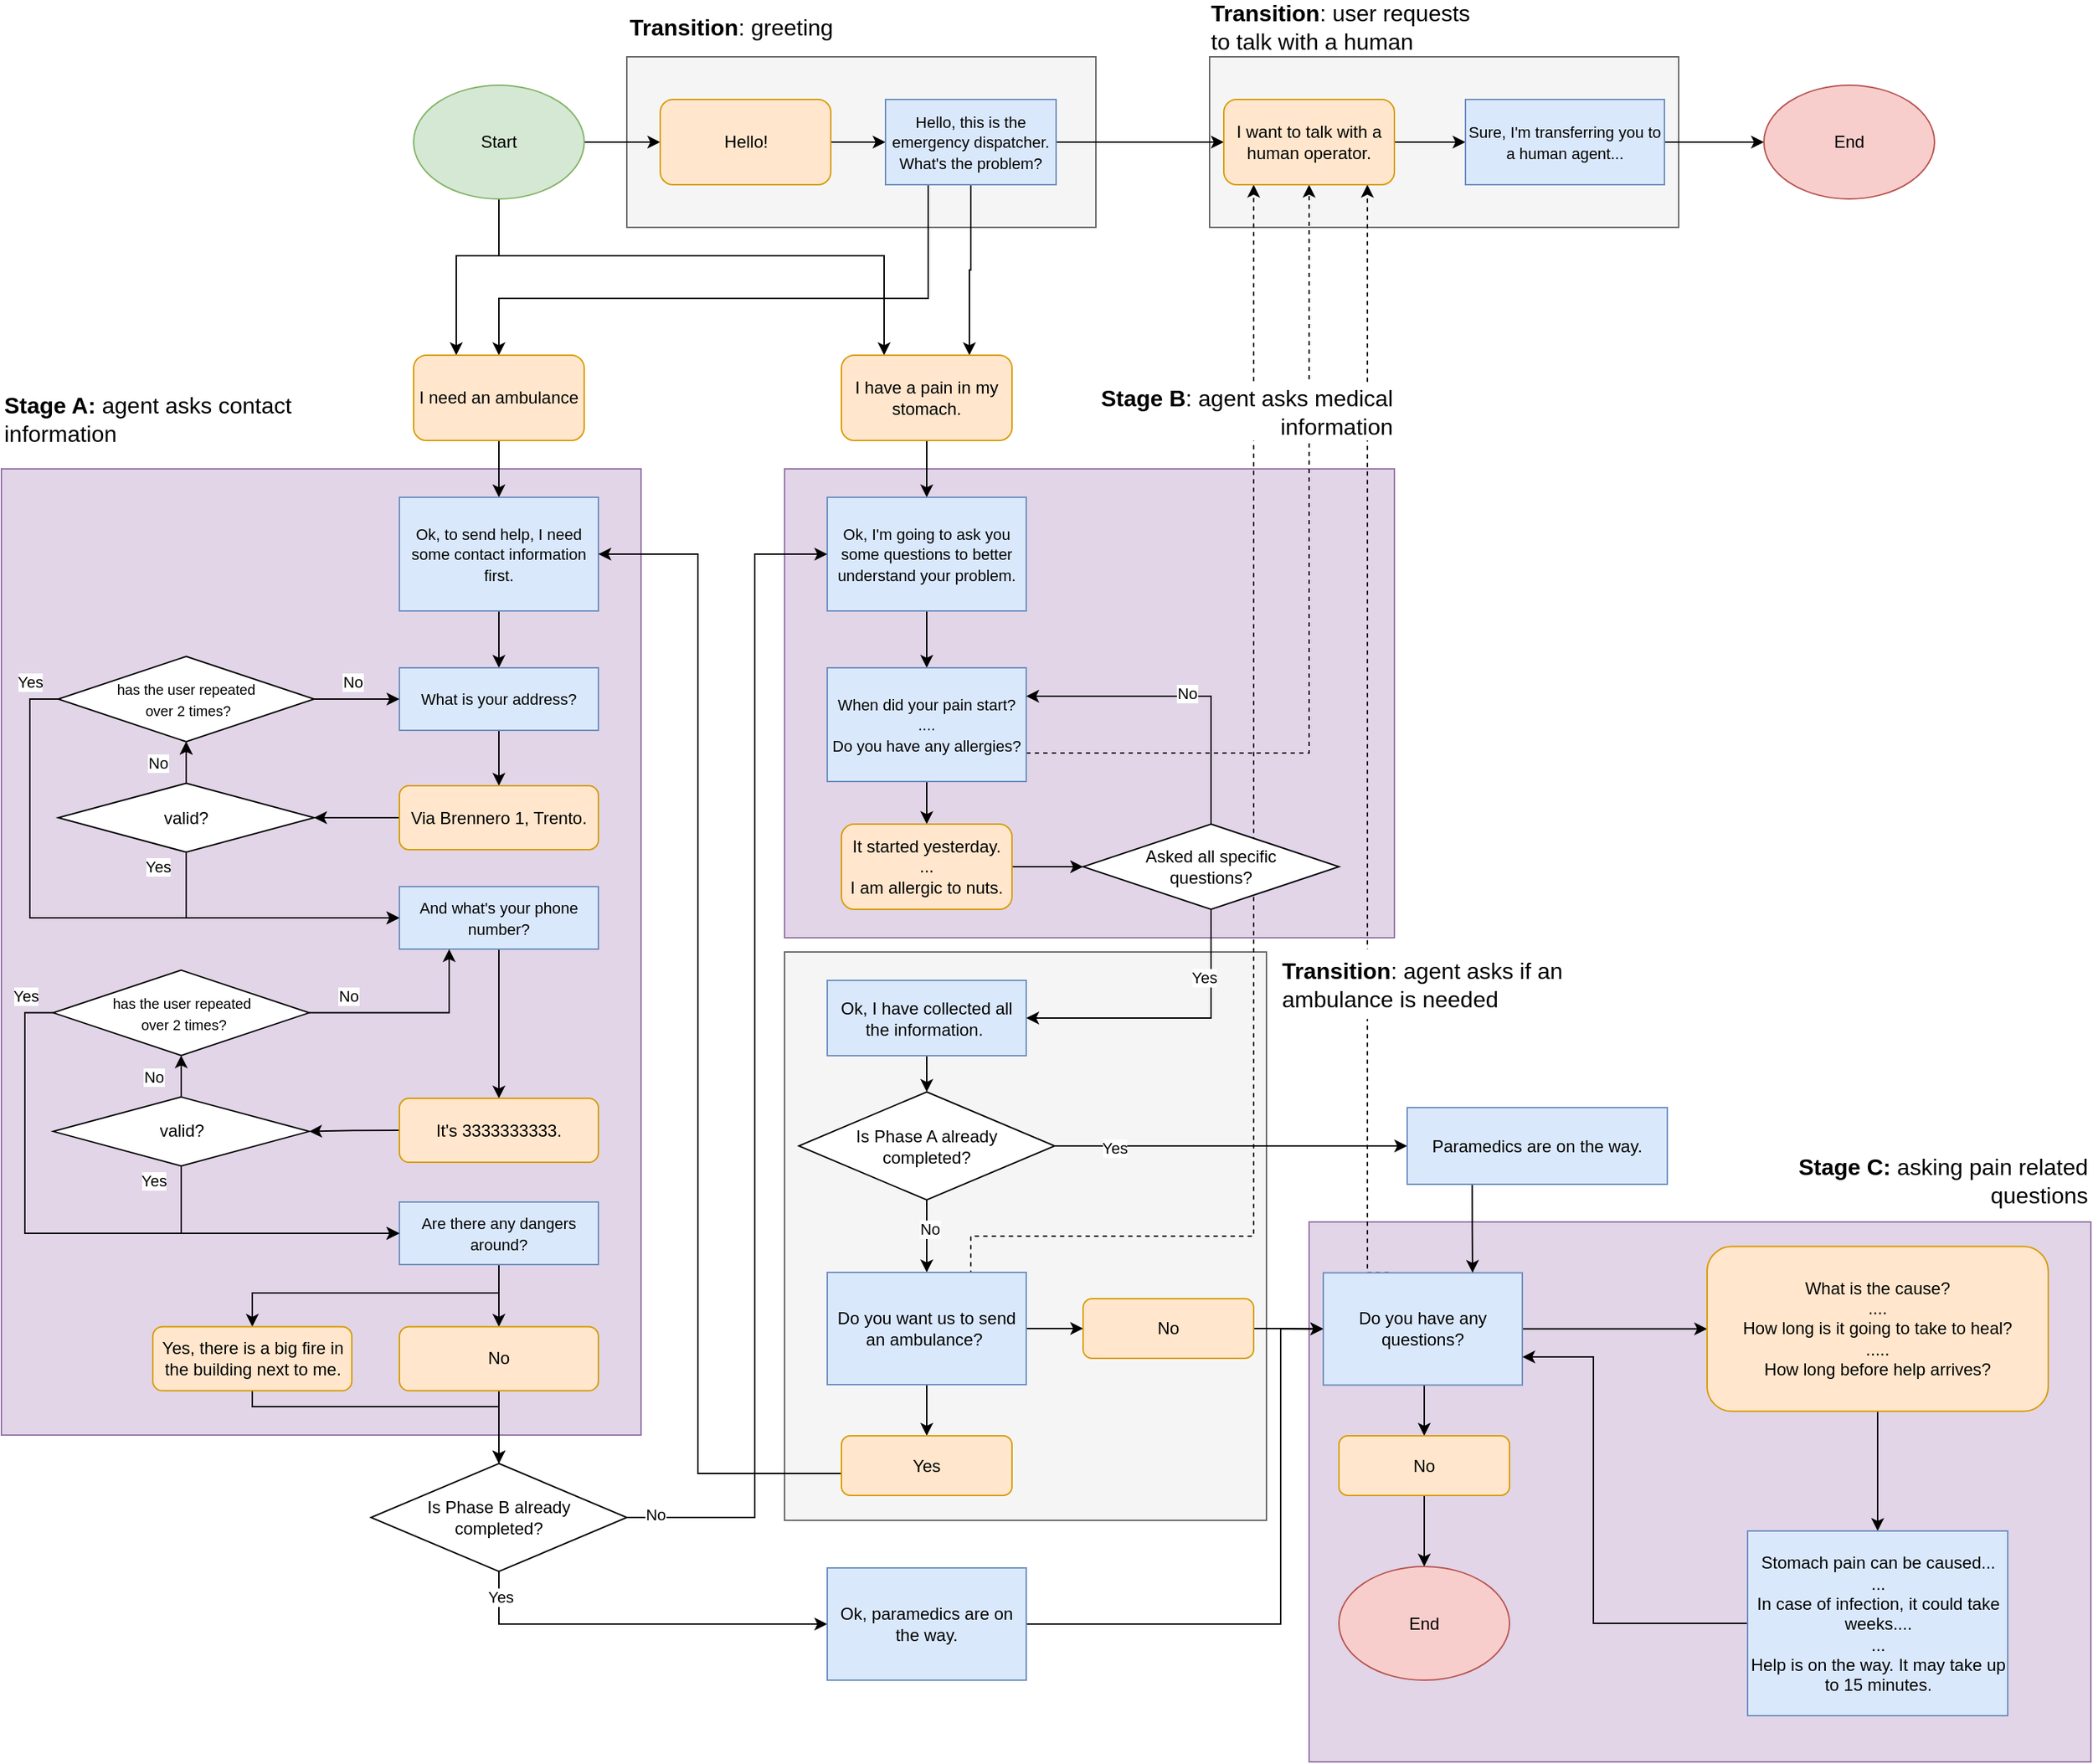 <mxfile version="23.1.1" type="device">
  <diagram name="Pagina-1" id="XwnCP6ZEijcdsJlgO7Of">
    <mxGraphModel dx="4147" dy="1750" grid="1" gridSize="10" guides="1" tooltips="1" connect="1" arrows="1" fold="1" page="1" pageScale="1" pageWidth="827" pageHeight="1169" math="0" shadow="0">
      <root>
        <mxCell id="0" />
        <mxCell id="1" parent="0" />
        <mxCell id="z77UJanitt6TLzBfVGAG-27" value="" style="rounded=0;whiteSpace=wrap;html=1;fillColor=#f5f5f5;strokeColor=#666666;fontColor=#333333;" parent="1" vertex="1">
          <mxGeometry x="381" y="690" width="339" height="400" as="geometry" />
        </mxCell>
        <mxCell id="Q1W1gEMNfPW142fc3Lqc-134" value="" style="rounded=0;whiteSpace=wrap;html=1;fillColor=#f5f5f5;strokeColor=#666666;fontColor=#333333;" parent="1" vertex="1">
          <mxGeometry x="680" y="60" width="330" height="120" as="geometry" />
        </mxCell>
        <mxCell id="Q1W1gEMNfPW142fc3Lqc-129" value="" style="rounded=0;whiteSpace=wrap;html=1;fillColor=#e1d5e7;strokeColor=#9673a6;" parent="1" vertex="1">
          <mxGeometry x="750" y="880" width="550" height="380" as="geometry" />
        </mxCell>
        <mxCell id="Q1W1gEMNfPW142fc3Lqc-78" value="" style="rounded=0;whiteSpace=wrap;html=1;fillColor=#f5f5f5;strokeColor=#666666;fontColor=#333333;" parent="1" vertex="1">
          <mxGeometry x="270" y="60" width="330" height="120" as="geometry" />
        </mxCell>
        <mxCell id="Q1W1gEMNfPW142fc3Lqc-65" value="" style="rounded=0;whiteSpace=wrap;html=1;fillColor=#e1d5e7;strokeColor=#9673a6;" parent="1" vertex="1">
          <mxGeometry x="381" y="350" width="429" height="330" as="geometry" />
        </mxCell>
        <mxCell id="Q1W1gEMNfPW142fc3Lqc-64" value="" style="rounded=0;whiteSpace=wrap;html=1;fillColor=#e1d5e7;strokeColor=#9673a6;" parent="1" vertex="1">
          <mxGeometry x="-170" y="350" width="450" height="680" as="geometry" />
        </mxCell>
        <mxCell id="Q1W1gEMNfPW142fc3Lqc-6" style="edgeStyle=orthogonalEdgeStyle;rounded=0;orthogonalLoop=1;jettySize=auto;html=1;exitX=1;exitY=0.5;exitDx=0;exitDy=0;entryX=0;entryY=0.5;entryDx=0;entryDy=0;" parent="1" source="Q1W1gEMNfPW142fc3Lqc-1" target="Q1W1gEMNfPW142fc3Lqc-2" edge="1">
          <mxGeometry relative="1" as="geometry" />
        </mxCell>
        <mxCell id="Q1W1gEMNfPW142fc3Lqc-147" style="edgeStyle=orthogonalEdgeStyle;rounded=0;orthogonalLoop=1;jettySize=auto;html=1;exitX=0.5;exitY=1;exitDx=0;exitDy=0;entryX=0.25;entryY=0;entryDx=0;entryDy=0;" parent="1" source="Q1W1gEMNfPW142fc3Lqc-1" target="Q1W1gEMNfPW142fc3Lqc-8" edge="1">
          <mxGeometry relative="1" as="geometry">
            <Array as="points">
              <mxPoint x="180" y="200" />
              <mxPoint x="451" y="200" />
            </Array>
          </mxGeometry>
        </mxCell>
        <mxCell id="z77UJanitt6TLzBfVGAG-24" style="edgeStyle=orthogonalEdgeStyle;rounded=0;orthogonalLoop=1;jettySize=auto;html=1;exitX=0.5;exitY=1;exitDx=0;exitDy=0;entryX=0.25;entryY=0;entryDx=0;entryDy=0;" parent="1" source="Q1W1gEMNfPW142fc3Lqc-1" target="Q1W1gEMNfPW142fc3Lqc-10" edge="1">
          <mxGeometry relative="1" as="geometry">
            <Array as="points">
              <mxPoint x="180" y="200" />
              <mxPoint x="150" y="200" />
            </Array>
          </mxGeometry>
        </mxCell>
        <mxCell id="Q1W1gEMNfPW142fc3Lqc-1" value="Start" style="ellipse;whiteSpace=wrap;html=1;fillColor=#d5e8d4;strokeColor=#82b366;" parent="1" vertex="1">
          <mxGeometry x="120" y="80" width="120" height="80" as="geometry" />
        </mxCell>
        <mxCell id="Q1W1gEMNfPW142fc3Lqc-7" style="edgeStyle=orthogonalEdgeStyle;rounded=0;orthogonalLoop=1;jettySize=auto;html=1;exitX=1;exitY=0.5;exitDx=0;exitDy=0;entryX=0;entryY=0.5;entryDx=0;entryDy=0;" parent="1" source="Q1W1gEMNfPW142fc3Lqc-2" target="Q1W1gEMNfPW142fc3Lqc-3" edge="1">
          <mxGeometry relative="1" as="geometry" />
        </mxCell>
        <mxCell id="Q1W1gEMNfPW142fc3Lqc-2" value="Hello!" style="rounded=1;whiteSpace=wrap;html=1;fillColor=#ffe6cc;strokeColor=#d79b00;" parent="1" vertex="1">
          <mxGeometry x="293.5" y="90" width="120" height="60" as="geometry" />
        </mxCell>
        <mxCell id="Q1W1gEMNfPW142fc3Lqc-137" style="edgeStyle=orthogonalEdgeStyle;rounded=0;orthogonalLoop=1;jettySize=auto;html=1;exitX=1;exitY=0.5;exitDx=0;exitDy=0;entryX=0;entryY=0.5;entryDx=0;entryDy=0;" parent="1" source="Q1W1gEMNfPW142fc3Lqc-3" target="Q1W1gEMNfPW142fc3Lqc-131" edge="1">
          <mxGeometry relative="1" as="geometry" />
        </mxCell>
        <mxCell id="Q1W1gEMNfPW142fc3Lqc-144" style="edgeStyle=orthogonalEdgeStyle;rounded=0;orthogonalLoop=1;jettySize=auto;html=1;exitX=0.5;exitY=1;exitDx=0;exitDy=0;entryX=0.75;entryY=0;entryDx=0;entryDy=0;" parent="1" source="Q1W1gEMNfPW142fc3Lqc-3" target="Q1W1gEMNfPW142fc3Lqc-8" edge="1">
          <mxGeometry relative="1" as="geometry" />
        </mxCell>
        <mxCell id="Q1W1gEMNfPW142fc3Lqc-146" style="edgeStyle=orthogonalEdgeStyle;rounded=0;orthogonalLoop=1;jettySize=auto;html=1;exitX=0.25;exitY=1;exitDx=0;exitDy=0;entryX=0.5;entryY=0;entryDx=0;entryDy=0;" parent="1" source="Q1W1gEMNfPW142fc3Lqc-3" target="Q1W1gEMNfPW142fc3Lqc-10" edge="1">
          <mxGeometry relative="1" as="geometry">
            <Array as="points">
              <mxPoint x="482" y="230" />
              <mxPoint x="180" y="230" />
            </Array>
          </mxGeometry>
        </mxCell>
        <mxCell id="Q1W1gEMNfPW142fc3Lqc-3" value="&lt;font style=&quot;font-size: 11px;&quot;&gt;Hello, this is the emergency dispatcher. &lt;br&gt;What&#39;s the problem?&lt;/font&gt;" style="rounded=0;whiteSpace=wrap;html=1;fillColor=#dae8fc;strokeColor=#6c8ebf;" parent="1" vertex="1">
          <mxGeometry x="452" y="90" width="120" height="60" as="geometry" />
        </mxCell>
        <mxCell id="Q1W1gEMNfPW142fc3Lqc-15" style="edgeStyle=orthogonalEdgeStyle;rounded=0;orthogonalLoop=1;jettySize=auto;html=1;exitX=0.5;exitY=1;exitDx=0;exitDy=0;entryX=0.5;entryY=0;entryDx=0;entryDy=0;" parent="1" source="Q1W1gEMNfPW142fc3Lqc-8" target="Q1W1gEMNfPW142fc3Lqc-14" edge="1">
          <mxGeometry relative="1" as="geometry" />
        </mxCell>
        <mxCell id="Q1W1gEMNfPW142fc3Lqc-8" value="I have a pain in my stomach." style="rounded=1;whiteSpace=wrap;html=1;fillColor=#ffe6cc;strokeColor=#d79b00;" parent="1" vertex="1">
          <mxGeometry x="421" y="270" width="120" height="60" as="geometry" />
        </mxCell>
        <mxCell id="Q1W1gEMNfPW142fc3Lqc-52" style="edgeStyle=orthogonalEdgeStyle;rounded=0;orthogonalLoop=1;jettySize=auto;html=1;exitX=0.5;exitY=1;exitDx=0;exitDy=0;entryX=0.5;entryY=0;entryDx=0;entryDy=0;" parent="1" source="Q1W1gEMNfPW142fc3Lqc-10" target="Q1W1gEMNfPW142fc3Lqc-29" edge="1">
          <mxGeometry relative="1" as="geometry" />
        </mxCell>
        <mxCell id="Q1W1gEMNfPW142fc3Lqc-10" value="I need an ambulance" style="rounded=1;whiteSpace=wrap;html=1;fillColor=#ffe6cc;strokeColor=#d79b00;" parent="1" vertex="1">
          <mxGeometry x="120" y="270" width="120" height="60" as="geometry" />
        </mxCell>
        <mxCell id="Q1W1gEMNfPW142fc3Lqc-25" style="edgeStyle=orthogonalEdgeStyle;rounded=0;orthogonalLoop=1;jettySize=auto;html=1;exitX=0.5;exitY=1;exitDx=0;exitDy=0;entryX=0.5;entryY=0;entryDx=0;entryDy=0;" parent="1" source="Q1W1gEMNfPW142fc3Lqc-14" target="Q1W1gEMNfPW142fc3Lqc-16" edge="1">
          <mxGeometry relative="1" as="geometry" />
        </mxCell>
        <mxCell id="Q1W1gEMNfPW142fc3Lqc-14" value="&lt;span style=&quot;font-size: 11px;&quot;&gt;Ok, I&#39;m going to ask you some questions to better understand your problem.&lt;/span&gt;" style="rounded=0;whiteSpace=wrap;html=1;fillColor=#dae8fc;strokeColor=#6c8ebf;" parent="1" vertex="1">
          <mxGeometry x="411" y="370" width="140" height="80" as="geometry" />
        </mxCell>
        <mxCell id="Q1W1gEMNfPW142fc3Lqc-61" style="edgeStyle=orthogonalEdgeStyle;rounded=0;orthogonalLoop=1;jettySize=auto;html=1;exitX=0.5;exitY=1;exitDx=0;exitDy=0;entryX=0.5;entryY=0;entryDx=0;entryDy=0;" parent="1" source="Q1W1gEMNfPW142fc3Lqc-16" target="Q1W1gEMNfPW142fc3Lqc-20" edge="1">
          <mxGeometry relative="1" as="geometry" />
        </mxCell>
        <mxCell id="Q1W1gEMNfPW142fc3Lqc-139" style="edgeStyle=orthogonalEdgeStyle;rounded=0;orthogonalLoop=1;jettySize=auto;html=1;exitX=1;exitY=0.75;exitDx=0;exitDy=0;entryX=0.5;entryY=1;entryDx=0;entryDy=0;dashed=1;" parent="1" source="Q1W1gEMNfPW142fc3Lqc-16" target="Q1W1gEMNfPW142fc3Lqc-131" edge="1">
          <mxGeometry relative="1" as="geometry" />
        </mxCell>
        <mxCell id="Q1W1gEMNfPW142fc3Lqc-16" value="&lt;span style=&quot;font-size: 11px;&quot;&gt;When did your pain start?&lt;br&gt;....&lt;br&gt;Do you have any allergies?&lt;br&gt;&lt;/span&gt;" style="rounded=0;whiteSpace=wrap;html=1;fillColor=#dae8fc;strokeColor=#6c8ebf;" parent="1" vertex="1">
          <mxGeometry x="411" y="490" width="140" height="80" as="geometry" />
        </mxCell>
        <mxCell id="Q1W1gEMNfPW142fc3Lqc-28" style="edgeStyle=orthogonalEdgeStyle;rounded=0;orthogonalLoop=1;jettySize=auto;html=1;exitX=1;exitY=0.5;exitDx=0;exitDy=0;entryX=0;entryY=0.5;entryDx=0;entryDy=0;" parent="1" source="Q1W1gEMNfPW142fc3Lqc-20" target="Q1W1gEMNfPW142fc3Lqc-21" edge="1">
          <mxGeometry relative="1" as="geometry" />
        </mxCell>
        <mxCell id="Q1W1gEMNfPW142fc3Lqc-20" value="It started yesterday.&lt;br&gt;...&lt;br&gt;I am allergic to nuts." style="rounded=1;whiteSpace=wrap;html=1;fillColor=#ffe6cc;strokeColor=#d79b00;" parent="1" vertex="1">
          <mxGeometry x="421" y="600" width="120" height="60" as="geometry" />
        </mxCell>
        <mxCell id="Q1W1gEMNfPW142fc3Lqc-26" style="edgeStyle=orthogonalEdgeStyle;rounded=0;orthogonalLoop=1;jettySize=auto;html=1;exitX=0.5;exitY=0;exitDx=0;exitDy=0;entryX=1;entryY=0.25;entryDx=0;entryDy=0;" parent="1" source="Q1W1gEMNfPW142fc3Lqc-21" target="Q1W1gEMNfPW142fc3Lqc-16" edge="1">
          <mxGeometry relative="1" as="geometry" />
        </mxCell>
        <mxCell id="Q1W1gEMNfPW142fc3Lqc-149" value="No" style="edgeLabel;html=1;align=center;verticalAlign=middle;resizable=0;points=[];" parent="Q1W1gEMNfPW142fc3Lqc-26" vertex="1" connectable="0">
          <mxGeometry x="-0.021" y="-2" relative="1" as="geometry">
            <mxPoint as="offset" />
          </mxGeometry>
        </mxCell>
        <mxCell id="Q1W1gEMNfPW142fc3Lqc-103" style="edgeStyle=orthogonalEdgeStyle;rounded=0;orthogonalLoop=1;jettySize=auto;html=1;exitX=0.5;exitY=1;exitDx=0;exitDy=0;entryX=1;entryY=0.5;entryDx=0;entryDy=0;" parent="1" source="Q1W1gEMNfPW142fc3Lqc-21" target="Q1W1gEMNfPW142fc3Lqc-100" edge="1">
          <mxGeometry relative="1" as="geometry" />
        </mxCell>
        <mxCell id="Q1W1gEMNfPW142fc3Lqc-148" value="Yes" style="edgeLabel;html=1;align=center;verticalAlign=middle;resizable=0;points=[];" parent="Q1W1gEMNfPW142fc3Lqc-103" vertex="1" connectable="0">
          <mxGeometry x="-0.534" y="-5" relative="1" as="geometry">
            <mxPoint as="offset" />
          </mxGeometry>
        </mxCell>
        <mxCell id="Q1W1gEMNfPW142fc3Lqc-51" style="edgeStyle=orthogonalEdgeStyle;rounded=0;orthogonalLoop=1;jettySize=auto;html=1;exitX=0.5;exitY=1;exitDx=0;exitDy=0;entryX=0.5;entryY=0;entryDx=0;entryDy=0;" parent="1" source="Q1W1gEMNfPW142fc3Lqc-29" target="Q1W1gEMNfPW142fc3Lqc-30" edge="1">
          <mxGeometry relative="1" as="geometry" />
        </mxCell>
        <mxCell id="Q1W1gEMNfPW142fc3Lqc-29" value="&lt;span style=&quot;font-size: 11px;&quot;&gt;Ok, to send help, I need some contact information first.&lt;/span&gt;" style="rounded=0;whiteSpace=wrap;html=1;fillColor=#dae8fc;strokeColor=#6c8ebf;" parent="1" vertex="1">
          <mxGeometry x="110" y="370" width="140" height="80" as="geometry" />
        </mxCell>
        <mxCell id="Q1W1gEMNfPW142fc3Lqc-42" style="edgeStyle=orthogonalEdgeStyle;rounded=0;orthogonalLoop=1;jettySize=auto;html=1;exitX=0.5;exitY=1;exitDx=0;exitDy=0;entryX=0.5;entryY=0;entryDx=0;entryDy=0;" parent="1" source="Q1W1gEMNfPW142fc3Lqc-30" target="Q1W1gEMNfPW142fc3Lqc-32" edge="1">
          <mxGeometry relative="1" as="geometry" />
        </mxCell>
        <mxCell id="Q1W1gEMNfPW142fc3Lqc-30" value="&lt;span style=&quot;font-size: 11px;&quot;&gt;What is your address?&lt;br&gt;&lt;/span&gt;" style="rounded=0;whiteSpace=wrap;html=1;fillColor=#dae8fc;strokeColor=#6c8ebf;" parent="1" vertex="1">
          <mxGeometry x="110" y="490" width="140" height="44" as="geometry" />
        </mxCell>
        <mxCell id="Q1W1gEMNfPW142fc3Lqc-34" style="edgeStyle=orthogonalEdgeStyle;rounded=0;orthogonalLoop=1;jettySize=auto;html=1;exitX=0;exitY=0.5;exitDx=0;exitDy=0;entryX=1;entryY=0.5;entryDx=0;entryDy=0;" parent="1" source="Q1W1gEMNfPW142fc3Lqc-32" target="Q1W1gEMNfPW142fc3Lqc-33" edge="1">
          <mxGeometry relative="1" as="geometry" />
        </mxCell>
        <mxCell id="Q1W1gEMNfPW142fc3Lqc-32" value="Via Brennero 1, Trento." style="rounded=1;whiteSpace=wrap;html=1;fillColor=#ffe6cc;strokeColor=#d79b00;" parent="1" vertex="1">
          <mxGeometry x="110" y="573" width="140" height="45" as="geometry" />
        </mxCell>
        <mxCell id="Q1W1gEMNfPW142fc3Lqc-38" style="edgeStyle=orthogonalEdgeStyle;rounded=0;orthogonalLoop=1;jettySize=auto;html=1;exitX=0.5;exitY=0;exitDx=0;exitDy=0;entryX=0.5;entryY=1;entryDx=0;entryDy=0;" parent="1" source="Q1W1gEMNfPW142fc3Lqc-33" target="Q1W1gEMNfPW142fc3Lqc-37" edge="1">
          <mxGeometry relative="1" as="geometry" />
        </mxCell>
        <mxCell id="Q1W1gEMNfPW142fc3Lqc-47" style="edgeStyle=orthogonalEdgeStyle;rounded=0;orthogonalLoop=1;jettySize=auto;html=1;exitX=0.5;exitY=1;exitDx=0;exitDy=0;entryX=0;entryY=0.5;entryDx=0;entryDy=0;" parent="1" source="Q1W1gEMNfPW142fc3Lqc-33" target="Q1W1gEMNfPW142fc3Lqc-36" edge="1">
          <mxGeometry relative="1" as="geometry" />
        </mxCell>
        <mxCell id="Q1W1gEMNfPW142fc3Lqc-58" value="Yes" style="edgeLabel;html=1;align=center;verticalAlign=middle;resizable=0;points=[];" parent="Q1W1gEMNfPW142fc3Lqc-47" vertex="1" connectable="0">
          <mxGeometry x="-0.865" y="-2" relative="1" as="geometry">
            <mxPoint x="-18" y="-3" as="offset" />
          </mxGeometry>
        </mxCell>
        <mxCell id="Q1W1gEMNfPW142fc3Lqc-59" value="" style="edgeStyle=orthogonalEdgeStyle;rounded=0;orthogonalLoop=1;jettySize=auto;html=1;" parent="1" source="Q1W1gEMNfPW142fc3Lqc-33" target="Q1W1gEMNfPW142fc3Lqc-37" edge="1">
          <mxGeometry relative="1" as="geometry" />
        </mxCell>
        <mxCell id="Q1W1gEMNfPW142fc3Lqc-60" value="No" style="edgeLabel;html=1;align=center;verticalAlign=middle;resizable=0;points=[];" parent="Q1W1gEMNfPW142fc3Lqc-59" vertex="1" connectable="0">
          <mxGeometry x="0.408" relative="1" as="geometry">
            <mxPoint x="-20" as="offset" />
          </mxGeometry>
        </mxCell>
        <mxCell id="Q1W1gEMNfPW142fc3Lqc-33" value="valid?" style="rhombus;whiteSpace=wrap;html=1;" parent="1" vertex="1">
          <mxGeometry x="-130" y="571.25" width="180" height="48.5" as="geometry" />
        </mxCell>
        <mxCell id="Q1W1gEMNfPW142fc3Lqc-45" style="edgeStyle=orthogonalEdgeStyle;rounded=0;orthogonalLoop=1;jettySize=auto;html=1;exitX=0.5;exitY=1;exitDx=0;exitDy=0;entryX=0.5;entryY=0;entryDx=0;entryDy=0;" parent="1" source="Q1W1gEMNfPW142fc3Lqc-36" target="Q1W1gEMNfPW142fc3Lqc-43" edge="1">
          <mxGeometry relative="1" as="geometry" />
        </mxCell>
        <mxCell id="Q1W1gEMNfPW142fc3Lqc-36" value="&lt;span style=&quot;font-size: 11px;&quot;&gt;And what&#39;s your phone number?&lt;br&gt;&lt;/span&gt;" style="rounded=0;whiteSpace=wrap;html=1;fillColor=#dae8fc;strokeColor=#6c8ebf;" parent="1" vertex="1">
          <mxGeometry x="110" y="644" width="140" height="44" as="geometry" />
        </mxCell>
        <mxCell id="Q1W1gEMNfPW142fc3Lqc-40" style="edgeStyle=orthogonalEdgeStyle;rounded=0;orthogonalLoop=1;jettySize=auto;html=1;exitX=1;exitY=0.5;exitDx=0;exitDy=0;entryX=0;entryY=0.5;entryDx=0;entryDy=0;" parent="1" source="Q1W1gEMNfPW142fc3Lqc-37" target="Q1W1gEMNfPW142fc3Lqc-30" edge="1">
          <mxGeometry relative="1" as="geometry" />
        </mxCell>
        <mxCell id="Q1W1gEMNfPW142fc3Lqc-41" value="No" style="edgeLabel;html=1;align=center;verticalAlign=middle;resizable=0;points=[];" parent="Q1W1gEMNfPW142fc3Lqc-40" vertex="1" connectable="0">
          <mxGeometry x="-0.097" y="-2" relative="1" as="geometry">
            <mxPoint y="-14" as="offset" />
          </mxGeometry>
        </mxCell>
        <mxCell id="Q1W1gEMNfPW142fc3Lqc-49" style="edgeStyle=orthogonalEdgeStyle;rounded=0;orthogonalLoop=1;jettySize=auto;html=1;exitX=0;exitY=0.5;exitDx=0;exitDy=0;entryX=0;entryY=0.5;entryDx=0;entryDy=0;" parent="1" source="Q1W1gEMNfPW142fc3Lqc-37" target="Q1W1gEMNfPW142fc3Lqc-36" edge="1">
          <mxGeometry relative="1" as="geometry" />
        </mxCell>
        <mxCell id="Q1W1gEMNfPW142fc3Lqc-50" value="Yes" style="edgeLabel;html=1;align=center;verticalAlign=middle;resizable=0;points=[];" parent="Q1W1gEMNfPW142fc3Lqc-49" vertex="1" connectable="0">
          <mxGeometry x="-0.787" relative="1" as="geometry">
            <mxPoint y="-38" as="offset" />
          </mxGeometry>
        </mxCell>
        <mxCell id="Q1W1gEMNfPW142fc3Lqc-37" value="&lt;font style=&quot;font-size: 10px;&quot;&gt;has the user repeated &lt;br&gt;&amp;nbsp;over 2 times?&lt;/font&gt;" style="rhombus;whiteSpace=wrap;html=1;" parent="1" vertex="1">
          <mxGeometry x="-130" y="482" width="180" height="60" as="geometry" />
        </mxCell>
        <mxCell id="z77UJanitt6TLzBfVGAG-13" style="edgeStyle=orthogonalEdgeStyle;rounded=0;orthogonalLoop=1;jettySize=auto;html=1;exitX=0;exitY=0.5;exitDx=0;exitDy=0;entryX=1;entryY=0.5;entryDx=0;entryDy=0;" parent="1" source="Q1W1gEMNfPW142fc3Lqc-43" target="z77UJanitt6TLzBfVGAG-6" edge="1">
          <mxGeometry relative="1" as="geometry" />
        </mxCell>
        <mxCell id="Q1W1gEMNfPW142fc3Lqc-43" value="It&#39;s 3333333333." style="rounded=1;whiteSpace=wrap;html=1;fillColor=#ffe6cc;strokeColor=#d79b00;" parent="1" vertex="1">
          <mxGeometry x="110" y="793.06" width="140" height="45" as="geometry" />
        </mxCell>
        <mxCell id="Q1W1gEMNfPW142fc3Lqc-88" style="edgeStyle=orthogonalEdgeStyle;rounded=0;orthogonalLoop=1;jettySize=auto;html=1;exitX=0.5;exitY=1;exitDx=0;exitDy=0;entryX=0.5;entryY=0;entryDx=0;entryDy=0;" parent="1" source="Q1W1gEMNfPW142fc3Lqc-68" target="Q1W1gEMNfPW142fc3Lqc-82" edge="1">
          <mxGeometry relative="1" as="geometry" />
        </mxCell>
        <mxCell id="Q1W1gEMNfPW142fc3Lqc-89" value="No" style="edgeLabel;html=1;align=center;verticalAlign=middle;resizable=0;points=[];" parent="Q1W1gEMNfPW142fc3Lqc-88" vertex="1" connectable="0">
          <mxGeometry x="-0.206" y="2" relative="1" as="geometry">
            <mxPoint as="offset" />
          </mxGeometry>
        </mxCell>
        <mxCell id="Q1W1gEMNfPW142fc3Lqc-97" style="edgeStyle=orthogonalEdgeStyle;rounded=0;orthogonalLoop=1;jettySize=auto;html=1;exitX=1;exitY=0.5;exitDx=0;exitDy=0;entryX=0;entryY=0.5;entryDx=0;entryDy=0;" parent="1" source="Q1W1gEMNfPW142fc3Lqc-68" target="Q1W1gEMNfPW142fc3Lqc-108" edge="1">
          <mxGeometry relative="1" as="geometry" />
        </mxCell>
        <mxCell id="Q1W1gEMNfPW142fc3Lqc-109" value="Yes" style="edgeLabel;html=1;align=center;verticalAlign=middle;resizable=0;points=[];" parent="Q1W1gEMNfPW142fc3Lqc-97" vertex="1" connectable="0">
          <mxGeometry x="-0.663" y="-1" relative="1" as="geometry">
            <mxPoint as="offset" />
          </mxGeometry>
        </mxCell>
        <mxCell id="Q1W1gEMNfPW142fc3Lqc-68" value="Is Phase A already&lt;br&gt;completed?" style="rhombus;whiteSpace=wrap;html=1;" parent="1" vertex="1">
          <mxGeometry x="391" y="788.5" width="180" height="76" as="geometry" />
        </mxCell>
        <mxCell id="Q1W1gEMNfPW142fc3Lqc-76" style="edgeStyle=orthogonalEdgeStyle;rounded=0;orthogonalLoop=1;jettySize=auto;html=1;exitX=1;exitY=0.5;exitDx=0;exitDy=0;entryX=0;entryY=0.5;entryDx=0;entryDy=0;" parent="1" source="Q1W1gEMNfPW142fc3Lqc-69" target="Q1W1gEMNfPW142fc3Lqc-14" edge="1">
          <mxGeometry relative="1" as="geometry">
            <Array as="points">
              <mxPoint x="360" y="1088" />
              <mxPoint x="360" y="410" />
            </Array>
          </mxGeometry>
        </mxCell>
        <mxCell id="Q1W1gEMNfPW142fc3Lqc-77" value="No" style="edgeLabel;html=1;align=center;verticalAlign=middle;resizable=0;points=[];" parent="Q1W1gEMNfPW142fc3Lqc-76" vertex="1" connectable="0">
          <mxGeometry x="-0.951" y="3" relative="1" as="geometry">
            <mxPoint y="1" as="offset" />
          </mxGeometry>
        </mxCell>
        <mxCell id="Q1W1gEMNfPW142fc3Lqc-115" style="edgeStyle=orthogonalEdgeStyle;rounded=0;orthogonalLoop=1;jettySize=auto;html=1;exitX=0.5;exitY=1;exitDx=0;exitDy=0;entryX=0;entryY=0.5;entryDx=0;entryDy=0;" parent="1" source="Q1W1gEMNfPW142fc3Lqc-69" target="Q1W1gEMNfPW142fc3Lqc-95" edge="1">
          <mxGeometry relative="1" as="geometry" />
        </mxCell>
        <mxCell id="Q1W1gEMNfPW142fc3Lqc-116" value="Yes" style="edgeLabel;html=1;align=center;verticalAlign=middle;resizable=0;points=[];" parent="Q1W1gEMNfPW142fc3Lqc-115" vertex="1" connectable="0">
          <mxGeometry x="-0.867" y="1" relative="1" as="geometry">
            <mxPoint as="offset" />
          </mxGeometry>
        </mxCell>
        <mxCell id="Q1W1gEMNfPW142fc3Lqc-69" value="Is Phase B already &lt;br&gt;completed?" style="rhombus;whiteSpace=wrap;html=1;" parent="1" vertex="1">
          <mxGeometry x="90" y="1050" width="180" height="76" as="geometry" />
        </mxCell>
        <mxCell id="Q1W1gEMNfPW142fc3Lqc-79" value="&lt;b&gt;Transition&lt;/b&gt;: greeting" style="text;html=1;strokeColor=none;fillColor=default;align=left;verticalAlign=middle;whiteSpace=wrap;rounded=0;fontSize=16;" parent="1" vertex="1">
          <mxGeometry x="270" y="24" width="180" height="30" as="geometry" />
        </mxCell>
        <mxCell id="Q1W1gEMNfPW142fc3Lqc-80" value="&lt;b&gt;Stage A:&lt;/b&gt; agent asks contact information" style="text;html=1;strokeColor=none;fillColor=default;align=left;verticalAlign=middle;whiteSpace=wrap;rounded=0;fontSize=16;" parent="1" vertex="1">
          <mxGeometry x="-170" y="290" width="220" height="50" as="geometry" />
        </mxCell>
        <mxCell id="Q1W1gEMNfPW142fc3Lqc-87" style="edgeStyle=orthogonalEdgeStyle;rounded=0;orthogonalLoop=1;jettySize=auto;html=1;exitX=0.5;exitY=1;exitDx=0;exitDy=0;entryX=0.5;entryY=0;entryDx=0;entryDy=0;" parent="1" source="Q1W1gEMNfPW142fc3Lqc-82" target="Q1W1gEMNfPW142fc3Lqc-85" edge="1">
          <mxGeometry relative="1" as="geometry" />
        </mxCell>
        <mxCell id="Q1W1gEMNfPW142fc3Lqc-106" style="edgeStyle=orthogonalEdgeStyle;rounded=0;orthogonalLoop=1;jettySize=auto;html=1;exitX=1;exitY=0.5;exitDx=0;exitDy=0;entryX=0;entryY=0.5;entryDx=0;entryDy=0;" parent="1" source="Q1W1gEMNfPW142fc3Lqc-82" target="Q1W1gEMNfPW142fc3Lqc-105" edge="1">
          <mxGeometry relative="1" as="geometry" />
        </mxCell>
        <mxCell id="Q1W1gEMNfPW142fc3Lqc-138" style="edgeStyle=orthogonalEdgeStyle;rounded=0;orthogonalLoop=1;jettySize=auto;html=1;exitX=1;exitY=0.25;exitDx=0;exitDy=0;entryX=0.5;entryY=1;entryDx=0;entryDy=0;dashed=1;" parent="1" edge="1">
          <mxGeometry relative="1" as="geometry">
            <mxPoint x="512" y="935.25" as="sourcePoint" />
            <mxPoint x="711.0" y="150" as="targetPoint" />
            <Array as="points">
              <mxPoint x="512" y="890" />
              <mxPoint x="711" y="890" />
            </Array>
          </mxGeometry>
        </mxCell>
        <mxCell id="Q1W1gEMNfPW142fc3Lqc-82" value="Do you want us to send an ambulance?&amp;nbsp;" style="rounded=0;whiteSpace=wrap;html=1;fillColor=#dae8fc;strokeColor=#6c8ebf;" parent="1" vertex="1">
          <mxGeometry x="411" y="915.5" width="140" height="79" as="geometry" />
        </mxCell>
        <mxCell id="Q1W1gEMNfPW142fc3Lqc-86" style="edgeStyle=orthogonalEdgeStyle;rounded=0;orthogonalLoop=1;jettySize=auto;html=1;exitX=0;exitY=0.5;exitDx=0;exitDy=0;entryX=1;entryY=0.5;entryDx=0;entryDy=0;" parent="1" source="Q1W1gEMNfPW142fc3Lqc-85" target="Q1W1gEMNfPW142fc3Lqc-29" edge="1">
          <mxGeometry relative="1" as="geometry">
            <Array as="points">
              <mxPoint x="320" y="1057" />
              <mxPoint x="320" y="410" />
            </Array>
          </mxGeometry>
        </mxCell>
        <mxCell id="Q1W1gEMNfPW142fc3Lqc-85" value="Yes" style="rounded=1;whiteSpace=wrap;html=1;fillColor=#ffe6cc;strokeColor=#d79b00;" parent="1" vertex="1">
          <mxGeometry x="421" y="1030.5" width="120" height="42" as="geometry" />
        </mxCell>
        <mxCell id="Q1W1gEMNfPW142fc3Lqc-117" style="edgeStyle=orthogonalEdgeStyle;rounded=0;orthogonalLoop=1;jettySize=auto;html=1;exitX=1;exitY=0.5;exitDx=0;exitDy=0;entryX=0;entryY=0.5;entryDx=0;entryDy=0;" parent="1" source="Q1W1gEMNfPW142fc3Lqc-95" target="Q1W1gEMNfPW142fc3Lqc-96" edge="1">
          <mxGeometry relative="1" as="geometry">
            <Array as="points">
              <mxPoint x="730" y="1163" />
              <mxPoint x="730" y="955" />
            </Array>
          </mxGeometry>
        </mxCell>
        <mxCell id="Q1W1gEMNfPW142fc3Lqc-95" value="Ok, paramedics are on the way." style="rounded=0;whiteSpace=wrap;html=1;fillColor=#dae8fc;strokeColor=#6c8ebf;" parent="1" vertex="1">
          <mxGeometry x="411" y="1123.5" width="140" height="79" as="geometry" />
        </mxCell>
        <mxCell id="Q1W1gEMNfPW142fc3Lqc-114" style="edgeStyle=orthogonalEdgeStyle;rounded=0;orthogonalLoop=1;jettySize=auto;html=1;exitX=0.5;exitY=1;exitDx=0;exitDy=0;entryX=0.5;entryY=0;entryDx=0;entryDy=0;" parent="1" source="Q1W1gEMNfPW142fc3Lqc-96" target="Q1W1gEMNfPW142fc3Lqc-113" edge="1">
          <mxGeometry relative="1" as="geometry" />
        </mxCell>
        <mxCell id="Q1W1gEMNfPW142fc3Lqc-140" style="edgeStyle=orthogonalEdgeStyle;rounded=0;orthogonalLoop=1;jettySize=auto;html=1;exitX=0.25;exitY=0;exitDx=0;exitDy=0;entryX=0.75;entryY=1;entryDx=0;entryDy=0;dashed=1;" parent="1" edge="1">
          <mxGeometry relative="1" as="geometry">
            <mxPoint x="806.0" y="915.79" as="sourcePoint" />
            <mxPoint x="791.0" y="150" as="targetPoint" />
            <Array as="points">
              <mxPoint x="791" y="916" />
            </Array>
          </mxGeometry>
        </mxCell>
        <mxCell id="z77UJanitt6TLzBfVGAG-25" style="edgeStyle=orthogonalEdgeStyle;rounded=0;orthogonalLoop=1;jettySize=auto;html=1;exitX=1;exitY=0.5;exitDx=0;exitDy=0;entryX=0;entryY=0.5;entryDx=0;entryDy=0;" parent="1" source="Q1W1gEMNfPW142fc3Lqc-96" target="Q1W1gEMNfPW142fc3Lqc-122" edge="1">
          <mxGeometry relative="1" as="geometry" />
        </mxCell>
        <mxCell id="Q1W1gEMNfPW142fc3Lqc-96" value="Do you have any questions?" style="rounded=0;whiteSpace=wrap;html=1;fillColor=#dae8fc;strokeColor=#6c8ebf;" parent="1" vertex="1">
          <mxGeometry x="760" y="915.79" width="140" height="79" as="geometry" />
        </mxCell>
        <mxCell id="Q1W1gEMNfPW142fc3Lqc-102" style="edgeStyle=orthogonalEdgeStyle;rounded=0;orthogonalLoop=1;jettySize=auto;html=1;exitX=0.5;exitY=1;exitDx=0;exitDy=0;entryX=0.5;entryY=0;entryDx=0;entryDy=0;" parent="1" source="Q1W1gEMNfPW142fc3Lqc-100" target="Q1W1gEMNfPW142fc3Lqc-68" edge="1">
          <mxGeometry relative="1" as="geometry" />
        </mxCell>
        <mxCell id="Q1W1gEMNfPW142fc3Lqc-100" value="Ok, I have collected all the information.&amp;nbsp;" style="rounded=0;whiteSpace=wrap;html=1;fillColor=#dae8fc;strokeColor=#6c8ebf;" parent="1" vertex="1">
          <mxGeometry x="411" y="710" width="140" height="53" as="geometry" />
        </mxCell>
        <mxCell id="Q1W1gEMNfPW142fc3Lqc-107" style="edgeStyle=orthogonalEdgeStyle;rounded=0;orthogonalLoop=1;jettySize=auto;html=1;exitX=1;exitY=0.5;exitDx=0;exitDy=0;entryX=0;entryY=0.5;entryDx=0;entryDy=0;" parent="1" source="Q1W1gEMNfPW142fc3Lqc-105" target="Q1W1gEMNfPW142fc3Lqc-96" edge="1">
          <mxGeometry relative="1" as="geometry" />
        </mxCell>
        <mxCell id="Q1W1gEMNfPW142fc3Lqc-105" value="No" style="rounded=1;whiteSpace=wrap;html=1;fillColor=#ffe6cc;strokeColor=#d79b00;" parent="1" vertex="1">
          <mxGeometry x="591" y="934" width="120" height="42" as="geometry" />
        </mxCell>
        <mxCell id="Q1W1gEMNfPW142fc3Lqc-141" style="edgeStyle=orthogonalEdgeStyle;rounded=0;orthogonalLoop=1;jettySize=auto;html=1;exitX=0.25;exitY=1;exitDx=0;exitDy=0;entryX=0.75;entryY=0;entryDx=0;entryDy=0;" parent="1" source="Q1W1gEMNfPW142fc3Lqc-108" target="Q1W1gEMNfPW142fc3Lqc-96" edge="1">
          <mxGeometry relative="1" as="geometry" />
        </mxCell>
        <mxCell id="Q1W1gEMNfPW142fc3Lqc-108" value="Paramedics are on the way." style="rounded=0;whiteSpace=wrap;html=1;fillColor=#dae8fc;strokeColor=#6c8ebf;" parent="1" vertex="1">
          <mxGeometry x="819" y="799.5" width="183" height="54" as="geometry" />
        </mxCell>
        <mxCell id="Q1W1gEMNfPW142fc3Lqc-119" style="edgeStyle=orthogonalEdgeStyle;rounded=0;orthogonalLoop=1;jettySize=auto;html=1;exitX=0.5;exitY=1;exitDx=0;exitDy=0;entryX=0.5;entryY=0;entryDx=0;entryDy=0;" parent="1" source="Q1W1gEMNfPW142fc3Lqc-113" target="Q1W1gEMNfPW142fc3Lqc-118" edge="1">
          <mxGeometry relative="1" as="geometry" />
        </mxCell>
        <mxCell id="Q1W1gEMNfPW142fc3Lqc-113" value="No" style="rounded=1;whiteSpace=wrap;html=1;fillColor=#ffe6cc;strokeColor=#d79b00;" parent="1" vertex="1">
          <mxGeometry x="771" y="1030.5" width="120" height="42" as="geometry" />
        </mxCell>
        <mxCell id="Q1W1gEMNfPW142fc3Lqc-118" value="End" style="ellipse;whiteSpace=wrap;html=1;fillColor=#f8cecc;strokeColor=#b85450;" parent="1" vertex="1">
          <mxGeometry x="771" y="1122.5" width="120" height="80" as="geometry" />
        </mxCell>
        <mxCell id="Q1W1gEMNfPW142fc3Lqc-125" style="edgeStyle=orthogonalEdgeStyle;rounded=0;orthogonalLoop=1;jettySize=auto;html=1;exitX=0.5;exitY=1;exitDx=0;exitDy=0;entryX=0.5;entryY=0;entryDx=0;entryDy=0;" parent="1" source="Q1W1gEMNfPW142fc3Lqc-122" target="Q1W1gEMNfPW142fc3Lqc-124" edge="1">
          <mxGeometry relative="1" as="geometry" />
        </mxCell>
        <mxCell id="Q1W1gEMNfPW142fc3Lqc-122" value="What is the cause?&lt;br&gt;....&lt;br&gt;How long is it going to take to heal?&lt;br&gt;.....&lt;br&gt;How long before help arrives?" style="rounded=1;whiteSpace=wrap;html=1;fillColor=#ffe6cc;strokeColor=#d79b00;" parent="1" vertex="1">
          <mxGeometry x="1030" y="897.29" width="240" height="116" as="geometry" />
        </mxCell>
        <mxCell id="Q1W1gEMNfPW142fc3Lqc-128" style="edgeStyle=orthogonalEdgeStyle;rounded=0;orthogonalLoop=1;jettySize=auto;html=1;exitX=0;exitY=0.5;exitDx=0;exitDy=0;entryX=1;entryY=0.75;entryDx=0;entryDy=0;" parent="1" source="Q1W1gEMNfPW142fc3Lqc-124" target="Q1W1gEMNfPW142fc3Lqc-96" edge="1">
          <mxGeometry relative="1" as="geometry">
            <mxPoint x="931" y="960" as="targetPoint" />
            <Array as="points">
              <mxPoint x="950" y="1163" />
              <mxPoint x="950" y="975" />
            </Array>
          </mxGeometry>
        </mxCell>
        <mxCell id="Q1W1gEMNfPW142fc3Lqc-124" value="Stomach pain can be caused...&lt;br&gt;...&lt;br&gt;In case of infection, it could take weeks....&lt;br&gt;...&lt;br&gt;Help is on the way. It may take up to 15 minutes." style="rounded=0;whiteSpace=wrap;html=1;fillColor=#dae8fc;strokeColor=#6c8ebf;" parent="1" vertex="1">
          <mxGeometry x="1058.5" y="1097.5" width="183" height="130" as="geometry" />
        </mxCell>
        <mxCell id="Q1W1gEMNfPW142fc3Lqc-130" value="&lt;b&gt;Stage C:&lt;/b&gt; asking pain related questions" style="text;html=1;strokeColor=none;fillColor=default;align=right;verticalAlign=middle;whiteSpace=wrap;rounded=0;fontSize=16;" parent="1" vertex="1">
          <mxGeometry x="1080" y="830.75" width="220" height="39.5" as="geometry" />
        </mxCell>
        <mxCell id="Q1W1gEMNfPW142fc3Lqc-133" style="edgeStyle=orthogonalEdgeStyle;rounded=0;orthogonalLoop=1;jettySize=auto;html=1;exitX=1;exitY=0.5;exitDx=0;exitDy=0;entryX=0;entryY=0.5;entryDx=0;entryDy=0;" parent="1" source="Q1W1gEMNfPW142fc3Lqc-131" target="Q1W1gEMNfPW142fc3Lqc-132" edge="1">
          <mxGeometry relative="1" as="geometry" />
        </mxCell>
        <mxCell id="Q1W1gEMNfPW142fc3Lqc-131" value="I want to talk with a human operator." style="rounded=1;whiteSpace=wrap;html=1;fillColor=#ffe6cc;strokeColor=#d79b00;" parent="1" vertex="1">
          <mxGeometry x="690" y="90" width="120" height="60" as="geometry" />
        </mxCell>
        <mxCell id="Q1W1gEMNfPW142fc3Lqc-143" style="edgeStyle=orthogonalEdgeStyle;rounded=0;orthogonalLoop=1;jettySize=auto;html=1;exitX=1;exitY=0.5;exitDx=0;exitDy=0;entryX=0;entryY=0.5;entryDx=0;entryDy=0;" parent="1" source="Q1W1gEMNfPW142fc3Lqc-132" target="Q1W1gEMNfPW142fc3Lqc-142" edge="1">
          <mxGeometry relative="1" as="geometry" />
        </mxCell>
        <mxCell id="Q1W1gEMNfPW142fc3Lqc-132" value="&lt;span style=&quot;font-size: 11px;&quot;&gt;Sure, I&#39;m transferring you to a human agent...&lt;/span&gt;" style="rounded=0;whiteSpace=wrap;html=1;fillColor=#dae8fc;strokeColor=#6c8ebf;" parent="1" vertex="1">
          <mxGeometry x="860" y="90" width="140" height="60" as="geometry" />
        </mxCell>
        <mxCell id="Q1W1gEMNfPW142fc3Lqc-135" value="&lt;b&gt;Transition&lt;/b&gt;: user requests to talk with a human" style="text;html=1;strokeColor=none;fillColor=default;align=left;verticalAlign=middle;whiteSpace=wrap;rounded=0;fontSize=16;" parent="1" vertex="1">
          <mxGeometry x="678.5" y="24" width="201.5" height="30" as="geometry" />
        </mxCell>
        <mxCell id="Q1W1gEMNfPW142fc3Lqc-142" value="End" style="ellipse;whiteSpace=wrap;html=1;fillColor=#f8cecc;strokeColor=#b85450;" parent="1" vertex="1">
          <mxGeometry x="1070" y="80" width="120" height="80" as="geometry" />
        </mxCell>
        <mxCell id="OMYs73iAQWA0goO45MPP-5" style="edgeStyle=orthogonalEdgeStyle;rounded=0;orthogonalLoop=1;jettySize=auto;html=1;exitX=0.5;exitY=1;exitDx=0;exitDy=0;entryX=0.5;entryY=0;entryDx=0;entryDy=0;" parent="1" source="OMYs73iAQWA0goO45MPP-1" target="OMYs73iAQWA0goO45MPP-3" edge="1">
          <mxGeometry relative="1" as="geometry" />
        </mxCell>
        <mxCell id="z77UJanitt6TLzBfVGAG-21" style="edgeStyle=orthogonalEdgeStyle;rounded=0;orthogonalLoop=1;jettySize=auto;html=1;exitX=0.5;exitY=1;exitDx=0;exitDy=0;entryX=0.5;entryY=0;entryDx=0;entryDy=0;" parent="1" source="OMYs73iAQWA0goO45MPP-1" target="z77UJanitt6TLzBfVGAG-20" edge="1">
          <mxGeometry relative="1" as="geometry">
            <Array as="points">
              <mxPoint x="180" y="930" />
              <mxPoint x="7" y="930" />
            </Array>
          </mxGeometry>
        </mxCell>
        <mxCell id="OMYs73iAQWA0goO45MPP-1" value="&lt;span style=&quot;font-size: 11px;&quot;&gt;Are there any dangers around?&lt;br&gt;&lt;/span&gt;" style="rounded=0;whiteSpace=wrap;html=1;fillColor=#dae8fc;strokeColor=#6c8ebf;" parent="1" vertex="1">
          <mxGeometry x="110" y="866" width="140" height="44" as="geometry" />
        </mxCell>
        <mxCell id="OMYs73iAQWA0goO45MPP-4" style="edgeStyle=orthogonalEdgeStyle;rounded=0;orthogonalLoop=1;jettySize=auto;html=1;exitX=0.5;exitY=1;exitDx=0;exitDy=0;entryX=0.5;entryY=0;entryDx=0;entryDy=0;" parent="1" source="OMYs73iAQWA0goO45MPP-3" target="Q1W1gEMNfPW142fc3Lqc-69" edge="1">
          <mxGeometry relative="1" as="geometry" />
        </mxCell>
        <mxCell id="OMYs73iAQWA0goO45MPP-3" value="No" style="rounded=1;whiteSpace=wrap;html=1;fillColor=#ffe6cc;strokeColor=#d79b00;" parent="1" vertex="1">
          <mxGeometry x="110" y="953.79" width="140" height="45" as="geometry" />
        </mxCell>
        <mxCell id="Q1W1gEMNfPW142fc3Lqc-81" value="&lt;b&gt;Stage B&lt;/b&gt;: agent asks medical information" style="text;html=1;align=right;verticalAlign=middle;whiteSpace=wrap;rounded=0;fontSize=16;fillColor=#FFFFFF;" parent="1" vertex="1">
          <mxGeometry x="591" y="290" width="220" height="40" as="geometry" />
        </mxCell>
        <mxCell id="Q1W1gEMNfPW142fc3Lqc-21" value="Asked all specific&lt;br&gt;questions?" style="rhombus;whiteSpace=wrap;html=1;" parent="1" vertex="1">
          <mxGeometry x="591" y="600" width="180" height="60" as="geometry" />
        </mxCell>
        <mxCell id="z77UJanitt6TLzBfVGAG-4" value="Yes" style="edgeLabel;html=1;align=center;verticalAlign=middle;resizable=0;points=[];" parent="1" vertex="1" connectable="0">
          <mxGeometry x="-63.484" y="850.504" as="geometry" />
        </mxCell>
        <mxCell id="z77UJanitt6TLzBfVGAG-5" value="No" style="edgeLabel;html=1;align=center;verticalAlign=middle;resizable=0;points=[];" parent="1" vertex="1" connectable="0">
          <mxGeometry x="-63.441" y="778.193" as="geometry" />
        </mxCell>
        <mxCell id="z77UJanitt6TLzBfVGAG-18" style="edgeStyle=orthogonalEdgeStyle;rounded=0;orthogonalLoop=1;jettySize=auto;html=1;exitX=0.5;exitY=1;exitDx=0;exitDy=0;entryX=0;entryY=0.5;entryDx=0;entryDy=0;" parent="1" source="z77UJanitt6TLzBfVGAG-6" target="OMYs73iAQWA0goO45MPP-1" edge="1">
          <mxGeometry relative="1" as="geometry" />
        </mxCell>
        <mxCell id="z77UJanitt6TLzBfVGAG-19" style="edgeStyle=orthogonalEdgeStyle;rounded=0;orthogonalLoop=1;jettySize=auto;html=1;exitX=0.5;exitY=0;exitDx=0;exitDy=0;entryX=0.5;entryY=1;entryDx=0;entryDy=0;" parent="1" source="z77UJanitt6TLzBfVGAG-6" target="z77UJanitt6TLzBfVGAG-9" edge="1">
          <mxGeometry relative="1" as="geometry" />
        </mxCell>
        <mxCell id="z77UJanitt6TLzBfVGAG-6" value="valid?" style="rhombus;whiteSpace=wrap;html=1;" parent="1" vertex="1">
          <mxGeometry x="-133.5" y="792.06" width="180" height="48.5" as="geometry" />
        </mxCell>
        <mxCell id="z77UJanitt6TLzBfVGAG-7" value="No" style="edgeLabel;html=1;align=center;verticalAlign=middle;resizable=0;points=[];" parent="1" vertex="1" connectable="0">
          <mxGeometry x="73.559" y="720.81" as="geometry" />
        </mxCell>
        <mxCell id="z77UJanitt6TLzBfVGAG-8" value="Yes" style="edgeLabel;html=1;align=center;verticalAlign=middle;resizable=0;points=[];" parent="1" vertex="1" connectable="0">
          <mxGeometry x="-153.559" y="720.634" as="geometry" />
        </mxCell>
        <mxCell id="z77UJanitt6TLzBfVGAG-15" style="edgeStyle=orthogonalEdgeStyle;rounded=0;orthogonalLoop=1;jettySize=auto;html=1;exitX=0;exitY=0.5;exitDx=0;exitDy=0;entryX=0;entryY=0.5;entryDx=0;entryDy=0;" parent="1" source="z77UJanitt6TLzBfVGAG-9" target="OMYs73iAQWA0goO45MPP-1" edge="1">
          <mxGeometry relative="1" as="geometry" />
        </mxCell>
        <mxCell id="z77UJanitt6TLzBfVGAG-23" style="edgeStyle=orthogonalEdgeStyle;rounded=0;orthogonalLoop=1;jettySize=auto;html=1;exitX=1;exitY=0.5;exitDx=0;exitDy=0;entryX=0.25;entryY=1;entryDx=0;entryDy=0;" parent="1" source="z77UJanitt6TLzBfVGAG-9" target="Q1W1gEMNfPW142fc3Lqc-36" edge="1">
          <mxGeometry relative="1" as="geometry" />
        </mxCell>
        <mxCell id="z77UJanitt6TLzBfVGAG-9" value="&lt;font style=&quot;font-size: 10px;&quot;&gt;has the user repeated &lt;br&gt;&amp;nbsp;over 2 times?&lt;/font&gt;" style="rhombus;whiteSpace=wrap;html=1;" parent="1" vertex="1">
          <mxGeometry x="-133.5" y="702.81" width="180" height="60" as="geometry" />
        </mxCell>
        <mxCell id="z77UJanitt6TLzBfVGAG-22" style="edgeStyle=orthogonalEdgeStyle;rounded=0;orthogonalLoop=1;jettySize=auto;html=1;exitX=0.5;exitY=1;exitDx=0;exitDy=0;entryX=0.5;entryY=0;entryDx=0;entryDy=0;" parent="1" source="z77UJanitt6TLzBfVGAG-20" target="Q1W1gEMNfPW142fc3Lqc-69" edge="1">
          <mxGeometry relative="1" as="geometry">
            <Array as="points">
              <mxPoint x="7" y="1010" />
              <mxPoint x="180" y="1010" />
            </Array>
          </mxGeometry>
        </mxCell>
        <mxCell id="z77UJanitt6TLzBfVGAG-20" value="Yes, there is a big fire in the building next to me." style="rounded=1;whiteSpace=wrap;html=1;fillColor=#ffe6cc;strokeColor=#d79b00;" parent="1" vertex="1">
          <mxGeometry x="-63.48" y="953.79" width="140" height="45" as="geometry" />
        </mxCell>
        <mxCell id="z77UJanitt6TLzBfVGAG-29" value="&lt;b&gt;Transition&lt;/b&gt;: agent asks if an ambulance is needed" style="text;html=1;strokeColor=none;fillColor=default;align=left;verticalAlign=middle;whiteSpace=wrap;rounded=0;fontSize=16;" parent="1" vertex="1">
          <mxGeometry x="729.25" y="688" width="220" height="49.19" as="geometry" />
        </mxCell>
      </root>
    </mxGraphModel>
  </diagram>
</mxfile>
